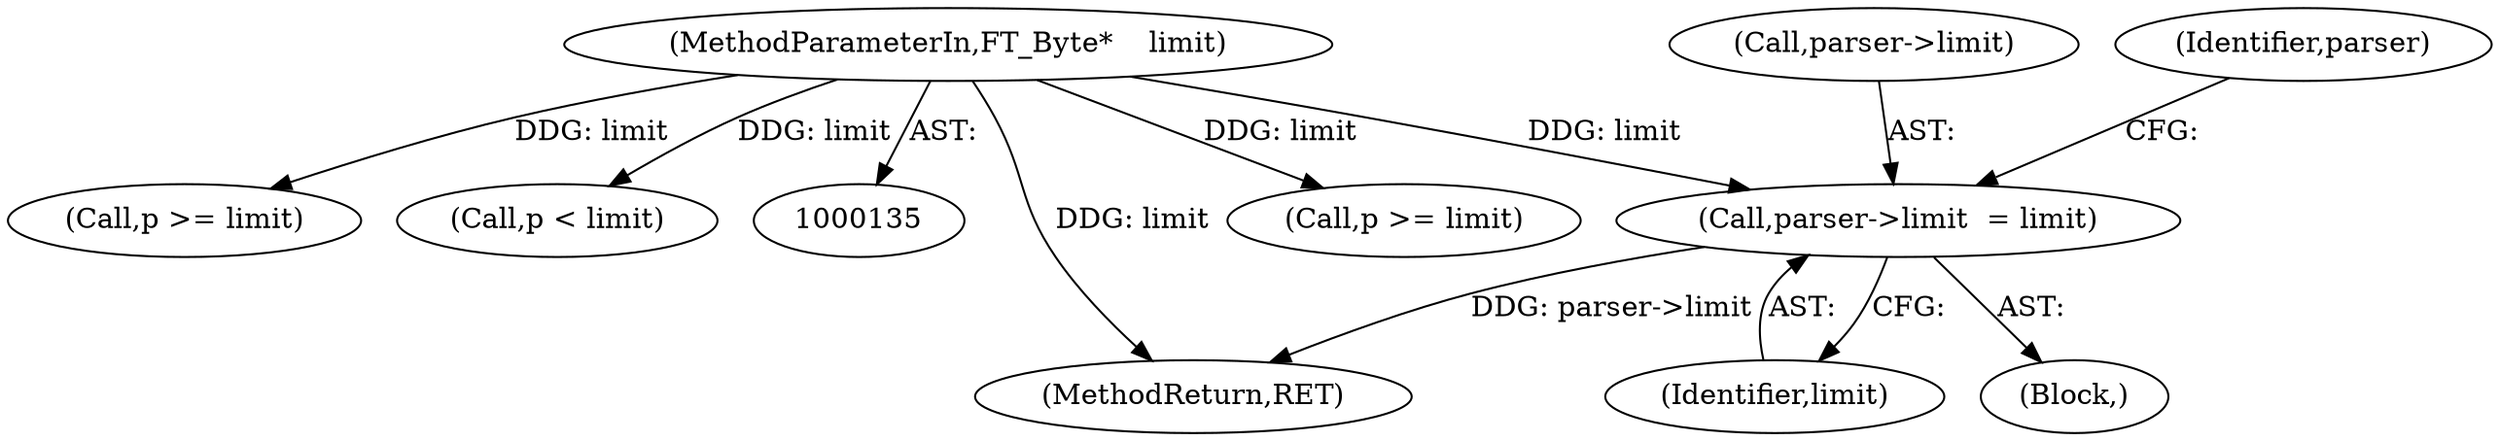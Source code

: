 digraph "0_savannah_beecf80a6deecbaf5d264d4f864451bde4fe98b8@pointer" {
"1000168" [label="(Call,parser->limit  = limit)"];
"1000138" [label="(MethodParameterIn,FT_Byte*    limit)"];
"1000168" [label="(Call,parser->limit  = limit)"];
"1001026" [label="(MethodReturn,RET)"];
"1000233" [label="(Call,p >= limit)"];
"1000306" [label="(Call,p >= limit)"];
"1000139" [label="(Block,)"];
"1000169" [label="(Call,parser->limit)"];
"1000138" [label="(MethodParameterIn,FT_Byte*    limit)"];
"1000175" [label="(Identifier,parser)"];
"1000172" [label="(Identifier,limit)"];
"1000179" [label="(Call,p < limit)"];
"1000168" -> "1000139"  [label="AST: "];
"1000168" -> "1000172"  [label="CFG: "];
"1000169" -> "1000168"  [label="AST: "];
"1000172" -> "1000168"  [label="AST: "];
"1000175" -> "1000168"  [label="CFG: "];
"1000168" -> "1001026"  [label="DDG: parser->limit"];
"1000138" -> "1000168"  [label="DDG: limit"];
"1000138" -> "1000135"  [label="AST: "];
"1000138" -> "1001026"  [label="DDG: limit"];
"1000138" -> "1000179"  [label="DDG: limit"];
"1000138" -> "1000233"  [label="DDG: limit"];
"1000138" -> "1000306"  [label="DDG: limit"];
}
